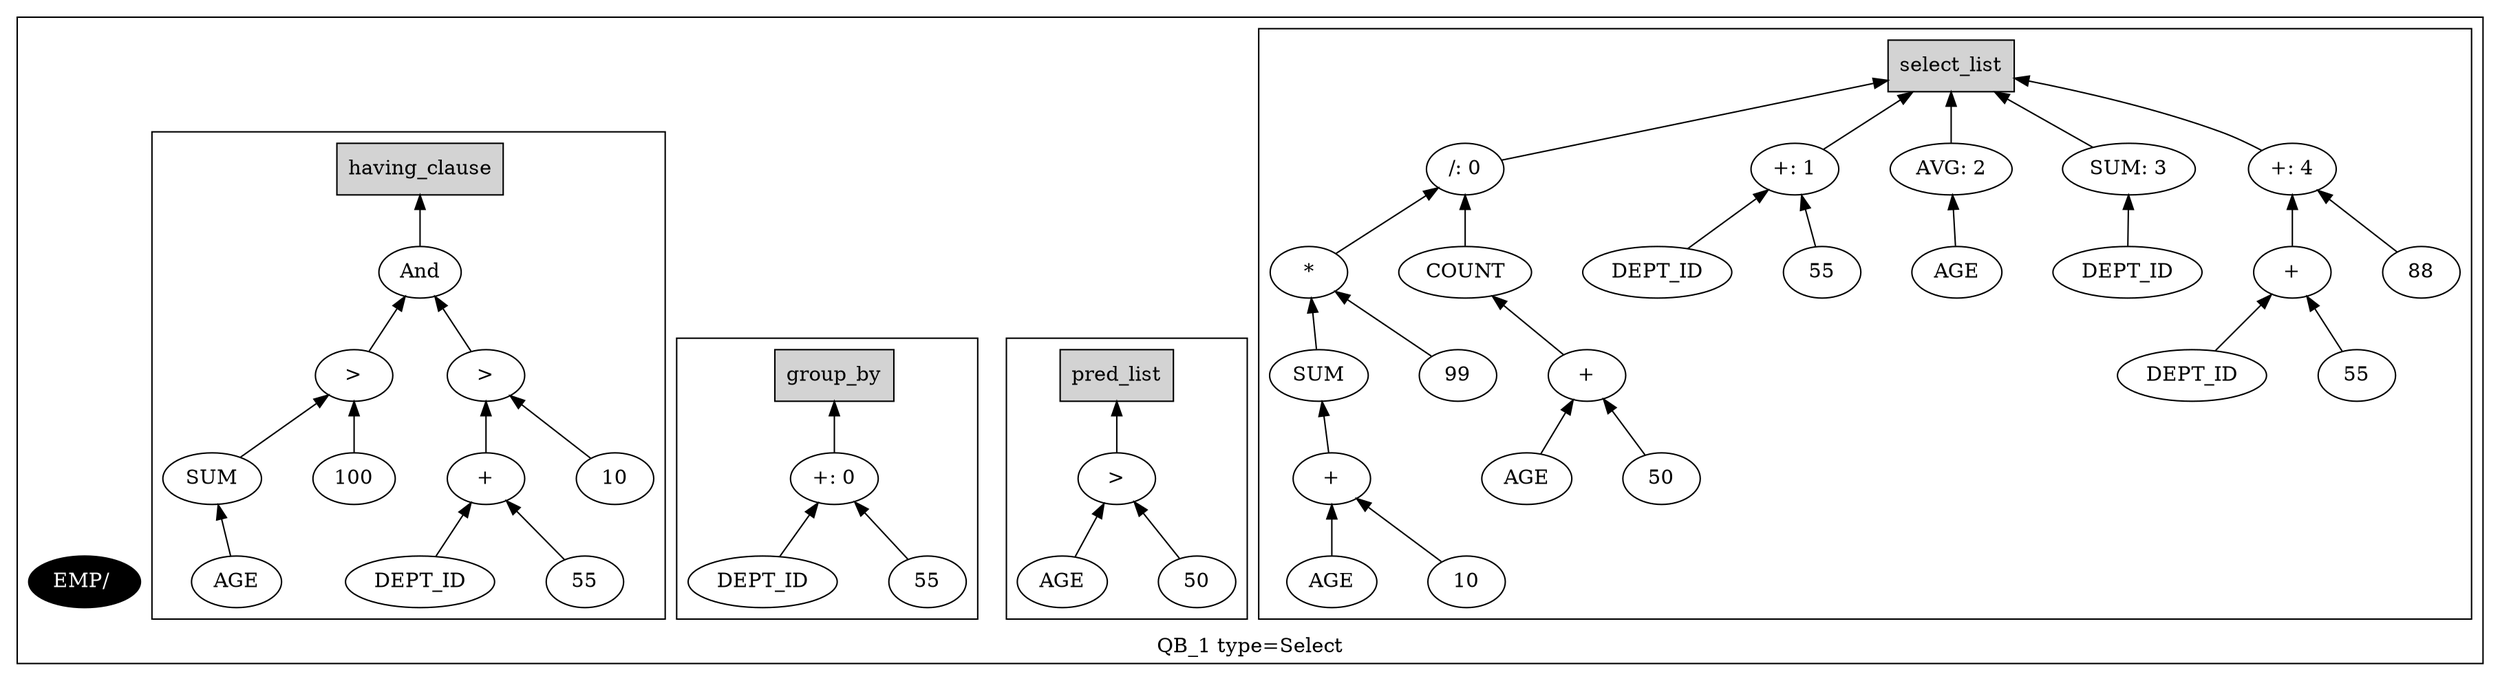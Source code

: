 digraph example1 {
    rankdir=BT;
    nodesep=0.5;
    ordering="in";
  subgraph cluster_QB_1 {
    "QB_1_selectlist"[label="select_list",shape=box,style=filled];
  subgraph cluster_select_listQB_1 {
    exprnodeNodeId11v1[label="/: 0"];
    exprnodeNodeId6v1 -> exprnodeNodeId11v1;
    exprnodeNodeId6v1[label="*"];
    exprnodeNodeId4v1 -> exprnodeNodeId6v1;
    exprnodeNodeId4v1[label="SUM"];
    exprnodeNodeId3v1 -> exprnodeNodeId4v1;
    exprnodeNodeId3v1[label="+"];
    exprnodeNodeId1v1 -> exprnodeNodeId3v1;
    exprnodeNodeId1v1[label="AGE"];
    exprnodeNodeId2v1 -> exprnodeNodeId3v1;
    exprnodeNodeId2v1[label="10"];
    exprnodeNodeId5v1 -> exprnodeNodeId6v1;
    exprnodeNodeId5v1[label="99"];
    exprnodeNodeId10v1 -> exprnodeNodeId11v1;
    exprnodeNodeId10v1[label="COUNT"];
    exprnodeNodeId9v1 -> exprnodeNodeId10v1;
    exprnodeNodeId9v1[label="+"];
    exprnodeNodeId7v1 -> exprnodeNodeId9v1;
    exprnodeNodeId7v1[label="AGE"];
    exprnodeNodeId8v1 -> exprnodeNodeId9v1;
    exprnodeNodeId8v1[label="50"];
    exprnodeNodeId11v1 -> "QB_1_selectlist";
    exprnodeNodeId14v1[label="+: 1"];
    exprnodeNodeId12v1 -> exprnodeNodeId14v1;
    exprnodeNodeId12v1[label="DEPT_ID"];
    exprnodeNodeId13v1 -> exprnodeNodeId14v1;
    exprnodeNodeId13v1[label="55"];
    exprnodeNodeId14v1 -> "QB_1_selectlist";
    exprnodeNodeId16v1[label="AVG: 2"];
    exprnodeNodeId15v1 -> exprnodeNodeId16v1;
    exprnodeNodeId15v1[label="AGE"];
    exprnodeNodeId16v1 -> "QB_1_selectlist";
    exprnodeNodeId18v1[label="SUM: 3"];
    exprnodeNodeId17v1 -> exprnodeNodeId18v1;
    exprnodeNodeId17v1[label="DEPT_ID"];
    exprnodeNodeId18v1 -> "QB_1_selectlist";
    exprnodeNodeId23v1[label="+: 4"];
    exprnodeNodeId21v1 -> exprnodeNodeId23v1;
    exprnodeNodeId21v1[label="+"];
    exprnodeNodeId19v1 -> exprnodeNodeId21v1;
    exprnodeNodeId19v1[label="DEPT_ID"];
    exprnodeNodeId20v1 -> exprnodeNodeId21v1;
    exprnodeNodeId20v1[label="55"];
    exprnodeNodeId22v1 -> exprnodeNodeId23v1;
    exprnodeNodeId22v1[label="88"];
    exprnodeNodeId23v1 -> "QB_1_selectlist";
}
    "QUN_0"[label="EMP/ ", fillcolor=black, fontcolor=white, style=filled]
  subgraph cluster_pred_listQB_1 {
    exprnodeNodeId26v1[label=">"];
    exprnodeNodeId24v1 -> exprnodeNodeId26v1;
    exprnodeNodeId24v1[label="AGE"];
    exprnodeNodeId25v1 -> exprnodeNodeId26v1;
    exprnodeNodeId25v1[label="50"];
    exprnodeNodeId26v1 -> QB_1_pred_list;
    "QB_1_pred_list"[label="pred_list",shape=box,style=filled];
}
  subgraph cluster_group_byQB_1 {
    "QB_1_group_by"[label="group_by",shape=box,style=filled];
    exprnodeNodeId29v1[label="+: 0"];
    exprnodeNodeId27v1 -> exprnodeNodeId29v1;
    exprnodeNodeId27v1[label="DEPT_ID"];
    exprnodeNodeId28v1 -> exprnodeNodeId29v1;
    exprnodeNodeId28v1[label="55"];
    exprnodeNodeId29v1 -> "QB_1_group_by";
}
  subgraph cluster_having_clauseQB_1 {
    exprnodeNodeId39v1[label="And"];
    exprnodeNodeId33v1 -> exprnodeNodeId39v1;
    exprnodeNodeId33v1[label=">"];
    exprnodeNodeId31v1 -> exprnodeNodeId33v1;
    exprnodeNodeId31v1[label="SUM"];
    exprnodeNodeId30v1 -> exprnodeNodeId31v1;
    exprnodeNodeId30v1[label="AGE"];
    exprnodeNodeId32v1 -> exprnodeNodeId33v1;
    exprnodeNodeId32v1[label="100"];
    exprnodeNodeId38v1 -> exprnodeNodeId39v1;
    exprnodeNodeId38v1[label=">"];
    exprnodeNodeId36v1 -> exprnodeNodeId38v1;
    exprnodeNodeId36v1[label="+"];
    exprnodeNodeId34v1 -> exprnodeNodeId36v1;
    exprnodeNodeId34v1[label="DEPT_ID"];
    exprnodeNodeId35v1 -> exprnodeNodeId36v1;
    exprnodeNodeId35v1[label="55"];
    exprnodeNodeId37v1 -> exprnodeNodeId38v1;
    exprnodeNodeId37v1[label="10"];
    exprnodeNodeId39v1 -> QB_1_having_clause;
    "QB_1_having_clause"[label="having_clause",shape=box,style=filled];
}
    label = "QB_1 type=Select";
}
}
